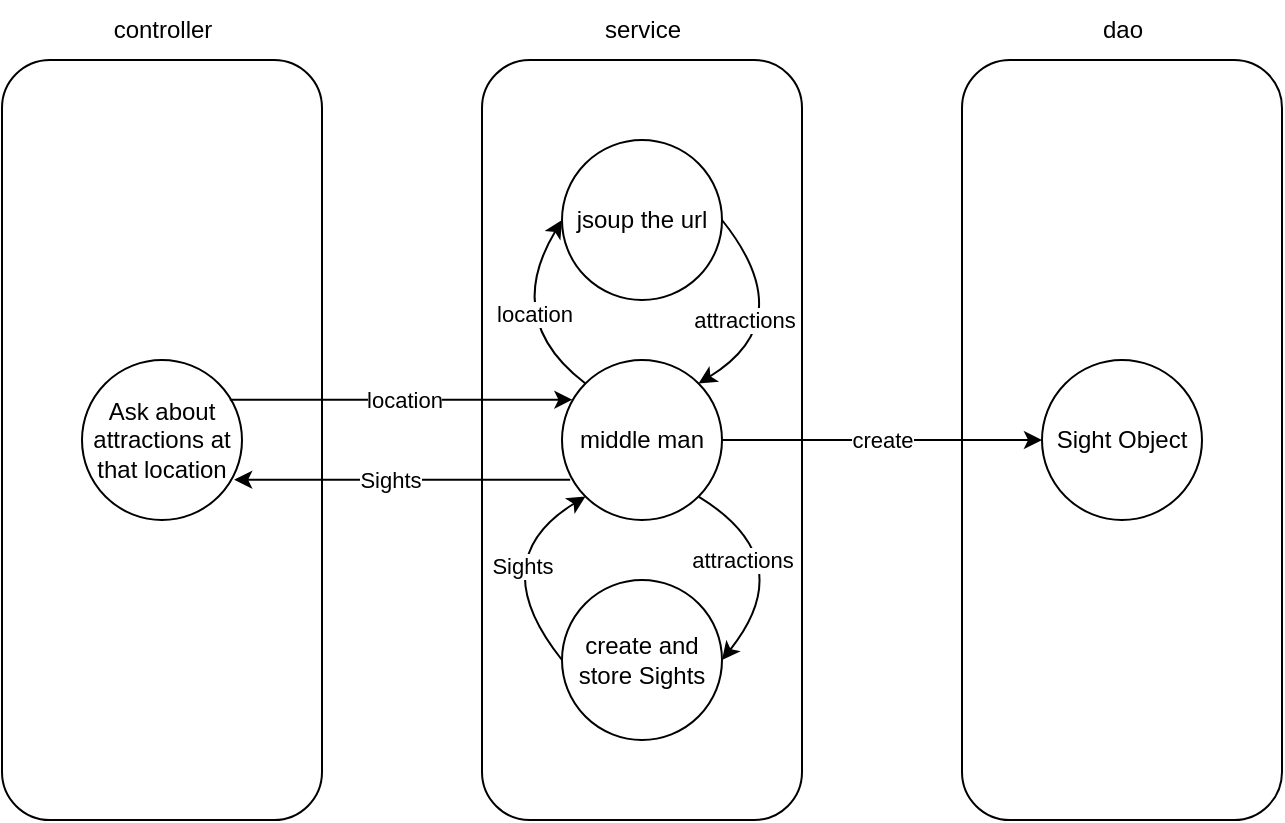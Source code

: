 <mxfile version="24.7.7">
  <diagram name="第 1 页" id="iK6y2Gx2c88qjG3j6-Pi">
    <mxGraphModel dx="868" dy="473" grid="1" gridSize="10" guides="1" tooltips="1" connect="1" arrows="1" fold="1" page="1" pageScale="1" pageWidth="827" pageHeight="1169" math="0" shadow="0">
      <root>
        <mxCell id="0" />
        <mxCell id="1" parent="0" />
        <mxCell id="2eevFfrJGKHwh65OxxNX-2" value="" style="rounded=1;whiteSpace=wrap;html=1;" vertex="1" parent="1">
          <mxGeometry x="80" y="120" width="160" height="380" as="geometry" />
        </mxCell>
        <mxCell id="2eevFfrJGKHwh65OxxNX-6" value="Ask about attractions at that location" style="ellipse;whiteSpace=wrap;html=1;aspect=fixed;" vertex="1" parent="1">
          <mxGeometry x="120" y="270" width="80" height="80" as="geometry" />
        </mxCell>
        <mxCell id="2eevFfrJGKHwh65OxxNX-7" value="controller" style="text;html=1;align=center;verticalAlign=middle;resizable=0;points=[];autosize=1;strokeColor=none;fillColor=none;" vertex="1" parent="1">
          <mxGeometry x="125" y="90" width="70" height="30" as="geometry" />
        </mxCell>
        <mxCell id="2eevFfrJGKHwh65OxxNX-8" value="" style="rounded=1;whiteSpace=wrap;html=1;" vertex="1" parent="1">
          <mxGeometry x="320" y="120" width="160" height="380" as="geometry" />
        </mxCell>
        <mxCell id="2eevFfrJGKHwh65OxxNX-10" value="service" style="text;html=1;align=center;verticalAlign=middle;resizable=0;points=[];autosize=1;strokeColor=none;fillColor=none;" vertex="1" parent="1">
          <mxGeometry x="370" y="90" width="60" height="30" as="geometry" />
        </mxCell>
        <mxCell id="2eevFfrJGKHwh65OxxNX-11" value="" style="rounded=1;whiteSpace=wrap;html=1;" vertex="1" parent="1">
          <mxGeometry x="560" y="120" width="160" height="380" as="geometry" />
        </mxCell>
        <mxCell id="2eevFfrJGKHwh65OxxNX-12" value="dao" style="text;html=1;align=center;verticalAlign=middle;resizable=0;points=[];autosize=1;strokeColor=none;fillColor=none;" vertex="1" parent="1">
          <mxGeometry x="620" y="90" width="40" height="30" as="geometry" />
        </mxCell>
        <mxCell id="2eevFfrJGKHwh65OxxNX-13" value="Sight Object" style="ellipse;whiteSpace=wrap;html=1;aspect=fixed;" vertex="1" parent="1">
          <mxGeometry x="600" y="270" width="80" height="80" as="geometry" />
        </mxCell>
        <mxCell id="2eevFfrJGKHwh65OxxNX-14" value="middle man" style="ellipse;whiteSpace=wrap;html=1;aspect=fixed;" vertex="1" parent="1">
          <mxGeometry x="360" y="270" width="80" height="80" as="geometry" />
        </mxCell>
        <mxCell id="2eevFfrJGKHwh65OxxNX-16" value="" style="endArrow=classic;html=1;rounded=0;exitX=0.924;exitY=0.248;exitDx=0;exitDy=0;entryX=0.065;entryY=0.248;entryDx=0;entryDy=0;exitPerimeter=0;entryPerimeter=0;" edge="1" parent="1" source="2eevFfrJGKHwh65OxxNX-6" target="2eevFfrJGKHwh65OxxNX-14">
          <mxGeometry width="50" height="50" relative="1" as="geometry">
            <mxPoint x="200" y="290" as="sourcePoint" />
            <mxPoint x="360" y="290" as="targetPoint" />
          </mxGeometry>
        </mxCell>
        <mxCell id="2eevFfrJGKHwh65OxxNX-17" value="location" style="edgeLabel;html=1;align=center;verticalAlign=middle;resizable=0;points=[];" vertex="1" connectable="0" parent="2eevFfrJGKHwh65OxxNX-16">
          <mxGeometry x="-0.215" relative="1" as="geometry">
            <mxPoint x="20" as="offset" />
          </mxGeometry>
        </mxCell>
        <mxCell id="2eevFfrJGKHwh65OxxNX-18" value="" style="endArrow=classic;html=1;rounded=0;exitX=1;exitY=0.5;exitDx=0;exitDy=0;entryX=0;entryY=0.5;entryDx=0;entryDy=0;" edge="1" parent="1" source="2eevFfrJGKHwh65OxxNX-14" target="2eevFfrJGKHwh65OxxNX-13">
          <mxGeometry width="50" height="50" relative="1" as="geometry">
            <mxPoint x="450" y="310" as="sourcePoint" />
            <mxPoint x="500" y="260" as="targetPoint" />
          </mxGeometry>
        </mxCell>
        <mxCell id="2eevFfrJGKHwh65OxxNX-19" value="create" style="edgeLabel;html=1;align=center;verticalAlign=middle;resizable=0;points=[];" vertex="1" connectable="0" parent="2eevFfrJGKHwh65OxxNX-18">
          <mxGeometry x="-0.076" y="1" relative="1" as="geometry">
            <mxPoint x="6" y="1" as="offset" />
          </mxGeometry>
        </mxCell>
        <mxCell id="2eevFfrJGKHwh65OxxNX-26" value="jsoup the url" style="ellipse;whiteSpace=wrap;html=1;aspect=fixed;" vertex="1" parent="1">
          <mxGeometry x="360" y="160" width="80" height="80" as="geometry" />
        </mxCell>
        <mxCell id="2eevFfrJGKHwh65OxxNX-27" value="" style="curved=1;endArrow=classic;html=1;rounded=0;exitX=0;exitY=0;exitDx=0;exitDy=0;entryX=0;entryY=0.5;entryDx=0;entryDy=0;" edge="1" parent="1" source="2eevFfrJGKHwh65OxxNX-14" target="2eevFfrJGKHwh65OxxNX-26">
          <mxGeometry width="50" height="50" relative="1" as="geometry">
            <mxPoint x="360" y="270" as="sourcePoint" />
            <mxPoint x="410" y="220" as="targetPoint" />
            <Array as="points">
              <mxPoint x="330" y="250" />
            </Array>
          </mxGeometry>
        </mxCell>
        <mxCell id="2eevFfrJGKHwh65OxxNX-28" value="location" style="edgeLabel;html=1;align=center;verticalAlign=middle;resizable=0;points=[];" vertex="1" connectable="0" parent="2eevFfrJGKHwh65OxxNX-27">
          <mxGeometry x="0.149" y="-12" relative="1" as="geometry">
            <mxPoint as="offset" />
          </mxGeometry>
        </mxCell>
        <mxCell id="2eevFfrJGKHwh65OxxNX-29" value="" style="curved=1;endArrow=classic;html=1;rounded=0;exitX=1;exitY=0.5;exitDx=0;exitDy=0;entryX=1;entryY=0;entryDx=0;entryDy=0;" edge="1" parent="1" source="2eevFfrJGKHwh65OxxNX-26" target="2eevFfrJGKHwh65OxxNX-14">
          <mxGeometry width="50" height="50" relative="1" as="geometry">
            <mxPoint x="360" y="270" as="sourcePoint" />
            <mxPoint x="410" y="220" as="targetPoint" />
            <Array as="points">
              <mxPoint x="480" y="250" />
            </Array>
          </mxGeometry>
        </mxCell>
        <mxCell id="2eevFfrJGKHwh65OxxNX-30" value="attractions" style="edgeLabel;html=1;align=center;verticalAlign=middle;resizable=0;points=[];" vertex="1" connectable="0" parent="2eevFfrJGKHwh65OxxNX-29">
          <mxGeometry x="-0.256" y="-11" relative="1" as="geometry">
            <mxPoint x="-10" y="7" as="offset" />
          </mxGeometry>
        </mxCell>
        <mxCell id="2eevFfrJGKHwh65OxxNX-31" value="create and store Sights" style="ellipse;whiteSpace=wrap;html=1;aspect=fixed;" vertex="1" parent="1">
          <mxGeometry x="360" y="380" width="80" height="80" as="geometry" />
        </mxCell>
        <mxCell id="2eevFfrJGKHwh65OxxNX-35" value="" style="curved=1;endArrow=classic;html=1;rounded=0;exitX=1;exitY=1;exitDx=0;exitDy=0;entryX=1;entryY=0.5;entryDx=0;entryDy=0;" edge="1" parent="1" source="2eevFfrJGKHwh65OxxNX-14" target="2eevFfrJGKHwh65OxxNX-31">
          <mxGeometry width="50" height="50" relative="1" as="geometry">
            <mxPoint x="452" y="340" as="sourcePoint" />
            <mxPoint x="520" y="400" as="targetPoint" />
            <Array as="points">
              <mxPoint x="480" y="370" />
            </Array>
          </mxGeometry>
        </mxCell>
        <mxCell id="2eevFfrJGKHwh65OxxNX-36" value="attractions" style="edgeLabel;html=1;align=center;verticalAlign=middle;resizable=0;points=[];" vertex="1" connectable="0" parent="2eevFfrJGKHwh65OxxNX-35">
          <mxGeometry x="-0.256" y="-11" relative="1" as="geometry">
            <mxPoint x="-12" y="-2" as="offset" />
          </mxGeometry>
        </mxCell>
        <mxCell id="2eevFfrJGKHwh65OxxNX-37" value="" style="curved=1;endArrow=classic;html=1;rounded=0;entryX=0;entryY=1;entryDx=0;entryDy=0;exitX=0;exitY=0.5;exitDx=0;exitDy=0;" edge="1" parent="1" source="2eevFfrJGKHwh65OxxNX-31" target="2eevFfrJGKHwh65OxxNX-14">
          <mxGeometry width="50" height="50" relative="1" as="geometry">
            <mxPoint x="290" y="430" as="sourcePoint" />
            <mxPoint x="348" y="340" as="targetPoint" />
            <Array as="points">
              <mxPoint x="320" y="370" />
            </Array>
          </mxGeometry>
        </mxCell>
        <mxCell id="2eevFfrJGKHwh65OxxNX-38" value="Sights" style="edgeLabel;html=1;align=center;verticalAlign=middle;resizable=0;points=[];" vertex="1" connectable="0" parent="2eevFfrJGKHwh65OxxNX-37">
          <mxGeometry x="0.149" y="-12" relative="1" as="geometry">
            <mxPoint x="7" y="-4" as="offset" />
          </mxGeometry>
        </mxCell>
        <mxCell id="2eevFfrJGKHwh65OxxNX-39" value="" style="endArrow=classic;html=1;rounded=0;exitX=0.051;exitY=0.748;exitDx=0;exitDy=0;exitPerimeter=0;entryX=0.951;entryY=0.748;entryDx=0;entryDy=0;entryPerimeter=0;" edge="1" parent="1" source="2eevFfrJGKHwh65OxxNX-14" target="2eevFfrJGKHwh65OxxNX-6">
          <mxGeometry width="50" height="50" relative="1" as="geometry">
            <mxPoint x="260" y="350" as="sourcePoint" />
            <mxPoint x="310" y="300" as="targetPoint" />
          </mxGeometry>
        </mxCell>
        <mxCell id="2eevFfrJGKHwh65OxxNX-40" value="Sights" style="edgeLabel;html=1;align=center;verticalAlign=middle;resizable=0;points=[];" vertex="1" connectable="0" parent="2eevFfrJGKHwh65OxxNX-39">
          <mxGeometry x="0.08" relative="1" as="geometry">
            <mxPoint as="offset" />
          </mxGeometry>
        </mxCell>
      </root>
    </mxGraphModel>
  </diagram>
</mxfile>
